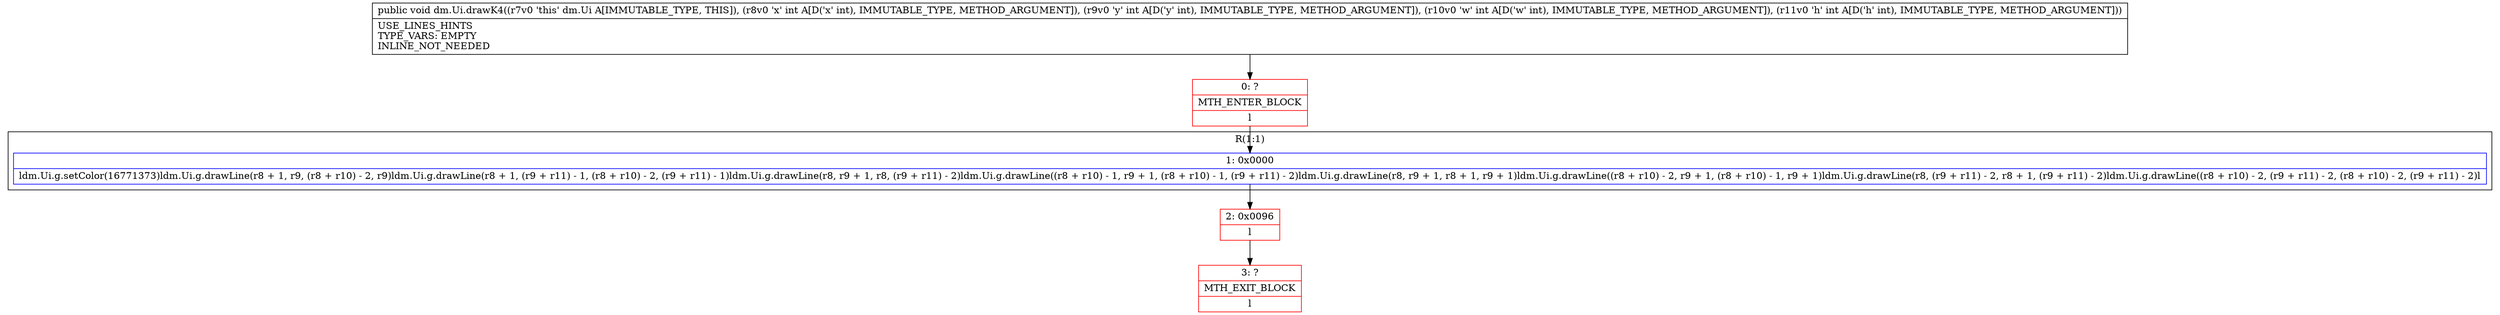 digraph "CFG fordm.Ui.drawK4(IIII)V" {
subgraph cluster_Region_1347120777 {
label = "R(1:1)";
node [shape=record,color=blue];
Node_1 [shape=record,label="{1\:\ 0x0000|ldm.Ui.g.setColor(16771373)ldm.Ui.g.drawLine(r8 + 1, r9, (r8 + r10) \- 2, r9)ldm.Ui.g.drawLine(r8 + 1, (r9 + r11) \- 1, (r8 + r10) \- 2, (r9 + r11) \- 1)ldm.Ui.g.drawLine(r8, r9 + 1, r8, (r9 + r11) \- 2)ldm.Ui.g.drawLine((r8 + r10) \- 1, r9 + 1, (r8 + r10) \- 1, (r9 + r11) \- 2)ldm.Ui.g.drawLine(r8, r9 + 1, r8 + 1, r9 + 1)ldm.Ui.g.drawLine((r8 + r10) \- 2, r9 + 1, (r8 + r10) \- 1, r9 + 1)ldm.Ui.g.drawLine(r8, (r9 + r11) \- 2, r8 + 1, (r9 + r11) \- 2)ldm.Ui.g.drawLine((r8 + r10) \- 2, (r9 + r11) \- 2, (r8 + r10) \- 2, (r9 + r11) \- 2)l}"];
}
Node_0 [shape=record,color=red,label="{0\:\ ?|MTH_ENTER_BLOCK\l|l}"];
Node_2 [shape=record,color=red,label="{2\:\ 0x0096|l}"];
Node_3 [shape=record,color=red,label="{3\:\ ?|MTH_EXIT_BLOCK\l|l}"];
MethodNode[shape=record,label="{public void dm.Ui.drawK4((r7v0 'this' dm.Ui A[IMMUTABLE_TYPE, THIS]), (r8v0 'x' int A[D('x' int), IMMUTABLE_TYPE, METHOD_ARGUMENT]), (r9v0 'y' int A[D('y' int), IMMUTABLE_TYPE, METHOD_ARGUMENT]), (r10v0 'w' int A[D('w' int), IMMUTABLE_TYPE, METHOD_ARGUMENT]), (r11v0 'h' int A[D('h' int), IMMUTABLE_TYPE, METHOD_ARGUMENT]))  | USE_LINES_HINTS\lTYPE_VARS: EMPTY\lINLINE_NOT_NEEDED\l}"];
MethodNode -> Node_0;
Node_1 -> Node_2;
Node_0 -> Node_1;
Node_2 -> Node_3;
}

